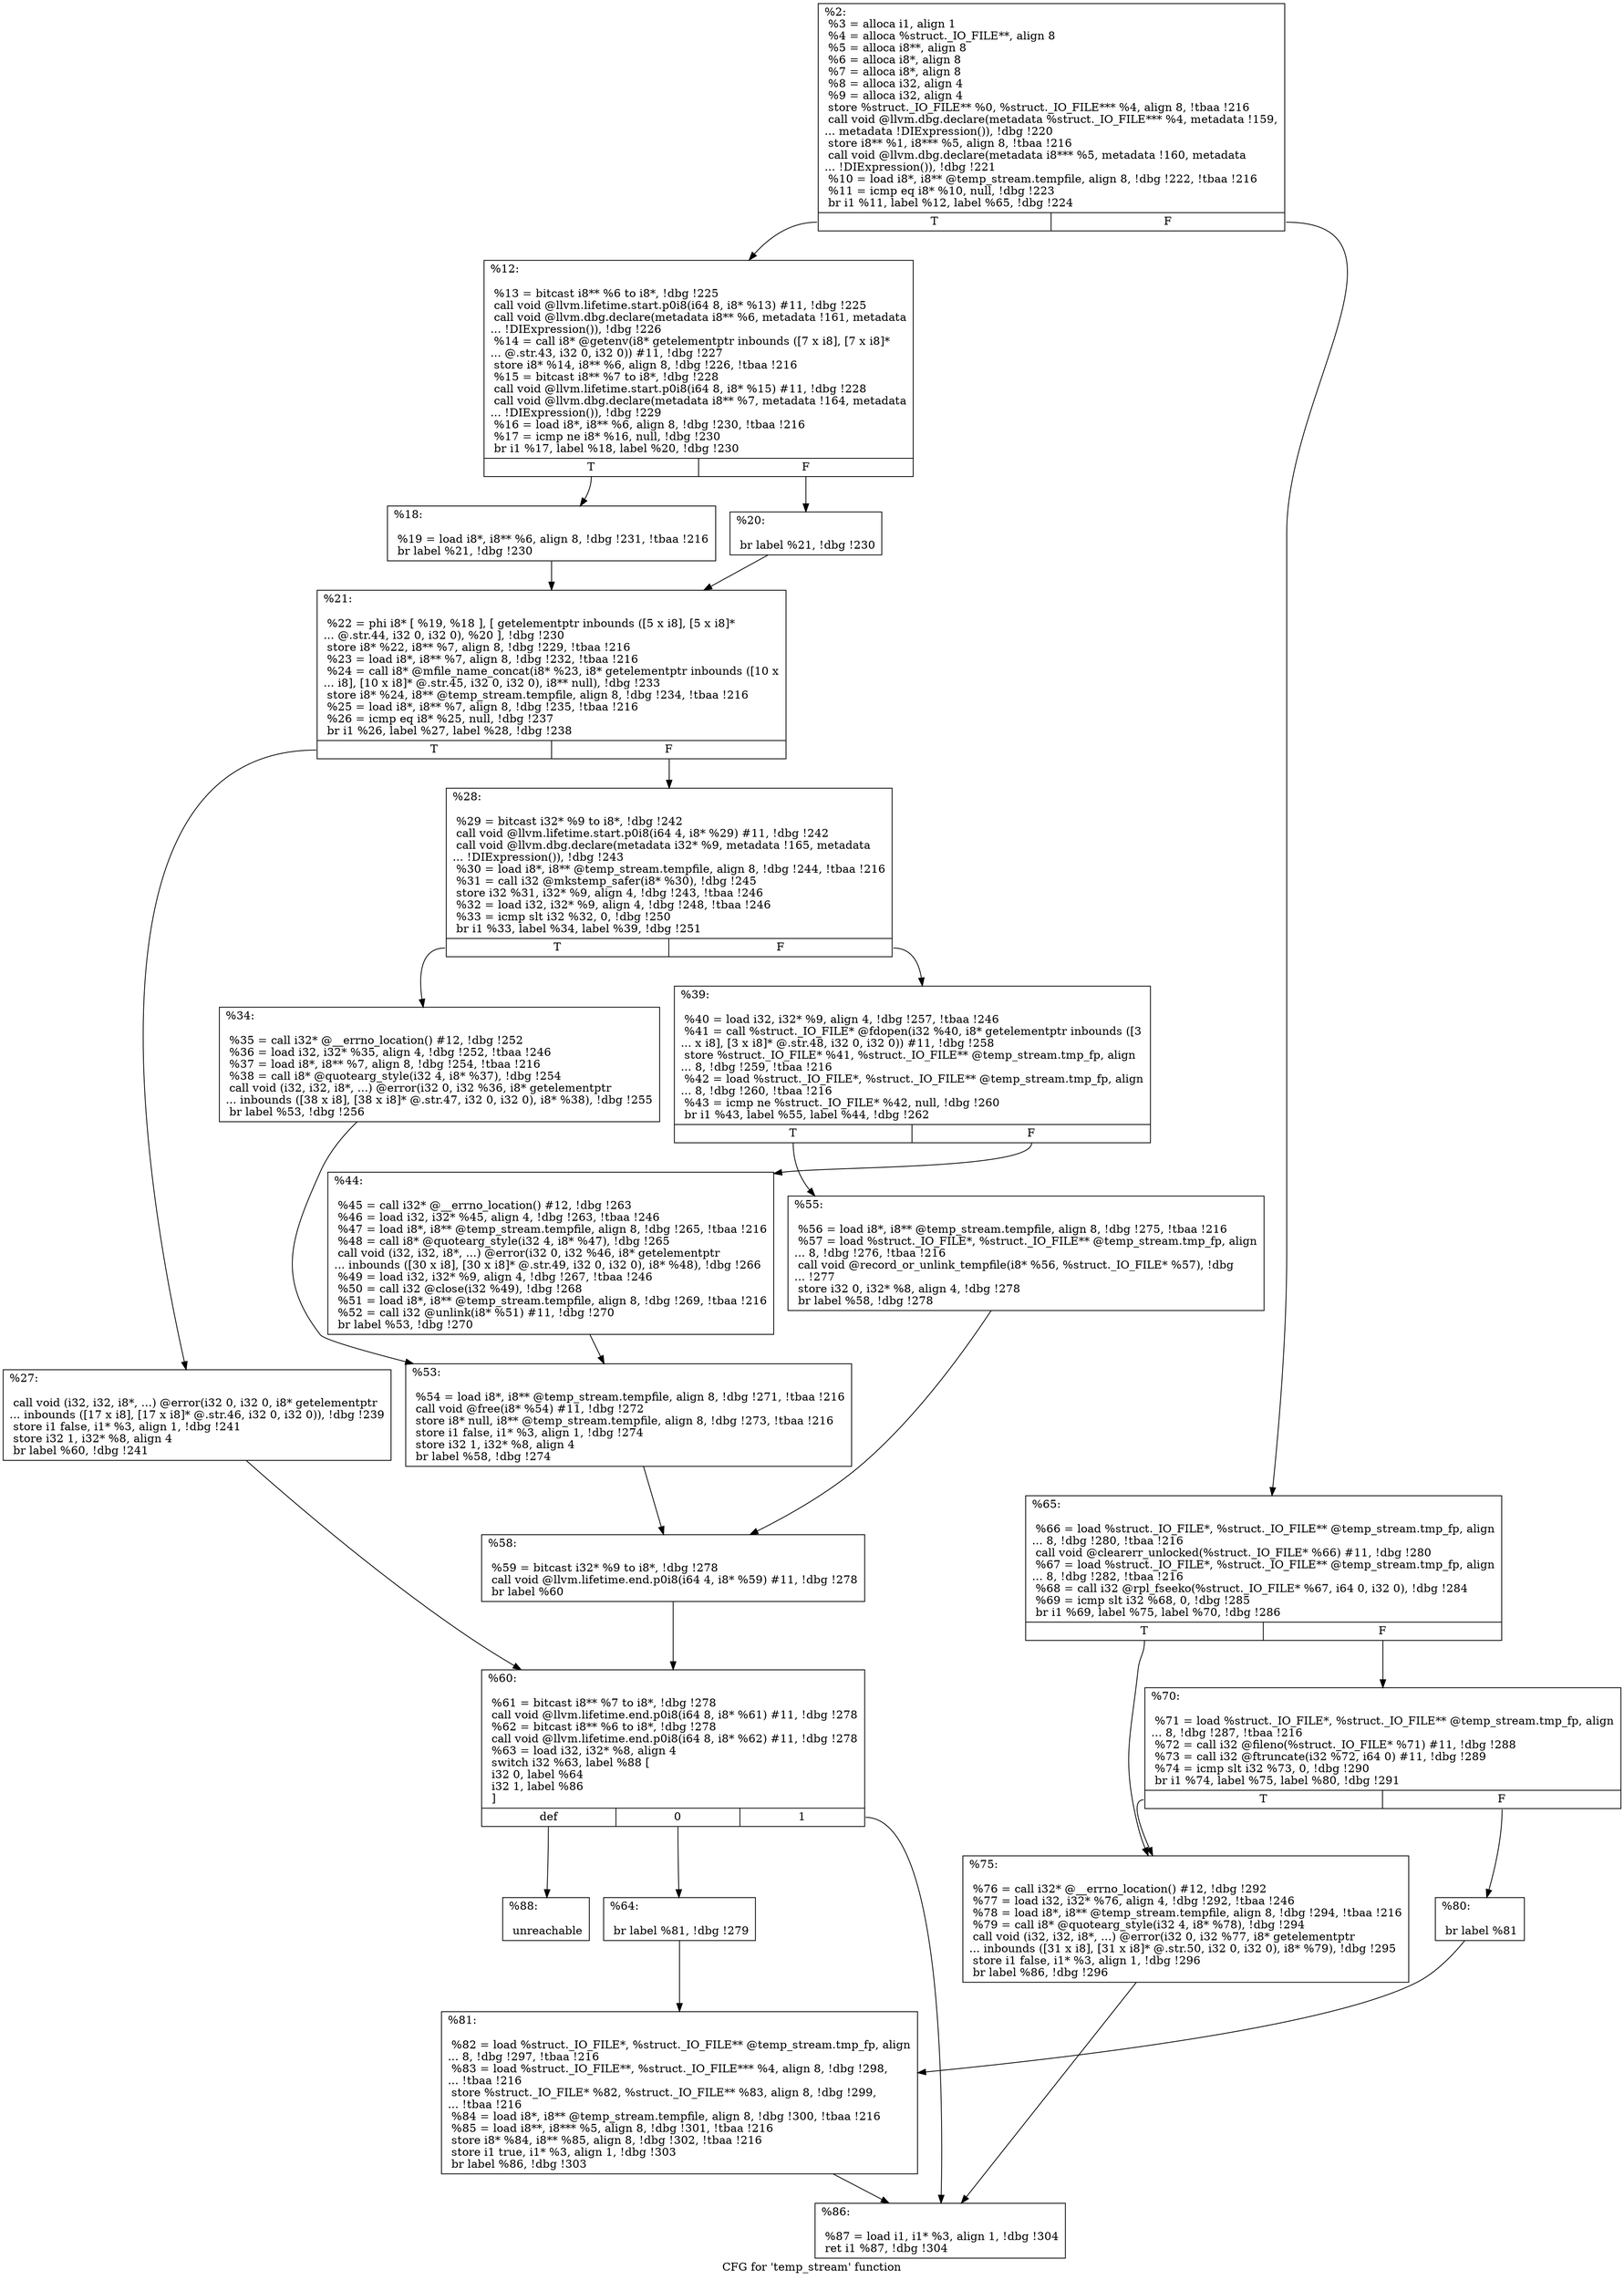 digraph "CFG for 'temp_stream' function" {
	label="CFG for 'temp_stream' function";

	Node0x2551ff0 [shape=record,label="{%2:\l  %3 = alloca i1, align 1\l  %4 = alloca %struct._IO_FILE**, align 8\l  %5 = alloca i8**, align 8\l  %6 = alloca i8*, align 8\l  %7 = alloca i8*, align 8\l  %8 = alloca i32, align 4\l  %9 = alloca i32, align 4\l  store %struct._IO_FILE** %0, %struct._IO_FILE*** %4, align 8, !tbaa !216\l  call void @llvm.dbg.declare(metadata %struct._IO_FILE*** %4, metadata !159,\l... metadata !DIExpression()), !dbg !220\l  store i8** %1, i8*** %5, align 8, !tbaa !216\l  call void @llvm.dbg.declare(metadata i8*** %5, metadata !160, metadata\l... !DIExpression()), !dbg !221\l  %10 = load i8*, i8** @temp_stream.tempfile, align 8, !dbg !222, !tbaa !216\l  %11 = icmp eq i8* %10, null, !dbg !223\l  br i1 %11, label %12, label %65, !dbg !224\l|{<s0>T|<s1>F}}"];
	Node0x2551ff0:s0 -> Node0x25520a0;
	Node0x2551ff0:s1 -> Node0x257c1b0;
	Node0x25520a0 [shape=record,label="{%12:\l\l  %13 = bitcast i8** %6 to i8*, !dbg !225\l  call void @llvm.lifetime.start.p0i8(i64 8, i8* %13) #11, !dbg !225\l  call void @llvm.dbg.declare(metadata i8** %6, metadata !161, metadata\l... !DIExpression()), !dbg !226\l  %14 = call i8* @getenv(i8* getelementptr inbounds ([7 x i8], [7 x i8]*\l... @.str.43, i32 0, i32 0)) #11, !dbg !227\l  store i8* %14, i8** %6, align 8, !dbg !226, !tbaa !216\l  %15 = bitcast i8** %7 to i8*, !dbg !228\l  call void @llvm.lifetime.start.p0i8(i64 8, i8* %15) #11, !dbg !228\l  call void @llvm.dbg.declare(metadata i8** %7, metadata !164, metadata\l... !DIExpression()), !dbg !229\l  %16 = load i8*, i8** %6, align 8, !dbg !230, !tbaa !216\l  %17 = icmp ne i8* %16, null, !dbg !230\l  br i1 %17, label %18, label %20, !dbg !230\l|{<s0>T|<s1>F}}"];
	Node0x25520a0:s0 -> Node0x25520f0;
	Node0x25520a0:s1 -> Node0x2552140;
	Node0x25520f0 [shape=record,label="{%18:\l\l  %19 = load i8*, i8** %6, align 8, !dbg !231, !tbaa !216\l  br label %21, !dbg !230\l}"];
	Node0x25520f0 -> Node0x2552190;
	Node0x2552140 [shape=record,label="{%20:\l\l  br label %21, !dbg !230\l}"];
	Node0x2552140 -> Node0x2552190;
	Node0x2552190 [shape=record,label="{%21:\l\l  %22 = phi i8* [ %19, %18 ], [ getelementptr inbounds ([5 x i8], [5 x i8]*\l... @.str.44, i32 0, i32 0), %20 ], !dbg !230\l  store i8* %22, i8** %7, align 8, !dbg !229, !tbaa !216\l  %23 = load i8*, i8** %7, align 8, !dbg !232, !tbaa !216\l  %24 = call i8* @mfile_name_concat(i8* %23, i8* getelementptr inbounds ([10 x\l... i8], [10 x i8]* @.str.45, i32 0, i32 0), i8** null), !dbg !233\l  store i8* %24, i8** @temp_stream.tempfile, align 8, !dbg !234, !tbaa !216\l  %25 = load i8*, i8** %7, align 8, !dbg !235, !tbaa !216\l  %26 = icmp eq i8* %25, null, !dbg !237\l  br i1 %26, label %27, label %28, !dbg !238\l|{<s0>T|<s1>F}}"];
	Node0x2552190:s0 -> Node0x25521e0;
	Node0x2552190:s1 -> Node0x2552230;
	Node0x25521e0 [shape=record,label="{%27:\l\l  call void (i32, i32, i8*, ...) @error(i32 0, i32 0, i8* getelementptr\l... inbounds ([17 x i8], [17 x i8]* @.str.46, i32 0, i32 0)), !dbg !239\l  store i1 false, i1* %3, align 1, !dbg !241\l  store i32 1, i32* %8, align 4\l  br label %60, !dbg !241\l}"];
	Node0x25521e0 -> Node0x257c110;
	Node0x2552230 [shape=record,label="{%28:\l\l  %29 = bitcast i32* %9 to i8*, !dbg !242\l  call void @llvm.lifetime.start.p0i8(i64 4, i8* %29) #11, !dbg !242\l  call void @llvm.dbg.declare(metadata i32* %9, metadata !165, metadata\l... !DIExpression()), !dbg !243\l  %30 = load i8*, i8** @temp_stream.tempfile, align 8, !dbg !244, !tbaa !216\l  %31 = call i32 @mkstemp_safer(i8* %30), !dbg !245\l  store i32 %31, i32* %9, align 4, !dbg !243, !tbaa !246\l  %32 = load i32, i32* %9, align 4, !dbg !248, !tbaa !246\l  %33 = icmp slt i32 %32, 0, !dbg !250\l  br i1 %33, label %34, label %39, !dbg !251\l|{<s0>T|<s1>F}}"];
	Node0x2552230:s0 -> Node0x2552280;
	Node0x2552230:s1 -> Node0x25522d0;
	Node0x2552280 [shape=record,label="{%34:\l\l  %35 = call i32* @__errno_location() #12, !dbg !252\l  %36 = load i32, i32* %35, align 4, !dbg !252, !tbaa !246\l  %37 = load i8*, i8** %7, align 8, !dbg !254, !tbaa !216\l  %38 = call i8* @quotearg_style(i32 4, i8* %37), !dbg !254\l  call void (i32, i32, i8*, ...) @error(i32 0, i32 %36, i8* getelementptr\l... inbounds ([38 x i8], [38 x i8]* @.str.47, i32 0, i32 0), i8* %38), !dbg !255\l  br label %53, !dbg !256\l}"];
	Node0x2552280 -> Node0x257c020;
	Node0x25522d0 [shape=record,label="{%39:\l\l  %40 = load i32, i32* %9, align 4, !dbg !257, !tbaa !246\l  %41 = call %struct._IO_FILE* @fdopen(i32 %40, i8* getelementptr inbounds ([3\l... x i8], [3 x i8]* @.str.48, i32 0, i32 0)) #11, !dbg !258\l  store %struct._IO_FILE* %41, %struct._IO_FILE** @temp_stream.tmp_fp, align\l... 8, !dbg !259, !tbaa !216\l  %42 = load %struct._IO_FILE*, %struct._IO_FILE** @temp_stream.tmp_fp, align\l... 8, !dbg !260, !tbaa !216\l  %43 = icmp ne %struct._IO_FILE* %42, null, !dbg !260\l  br i1 %43, label %55, label %44, !dbg !262\l|{<s0>T|<s1>F}}"];
	Node0x25522d0:s0 -> Node0x257c070;
	Node0x25522d0:s1 -> Node0x257bfd0;
	Node0x257bfd0 [shape=record,label="{%44:\l\l  %45 = call i32* @__errno_location() #12, !dbg !263\l  %46 = load i32, i32* %45, align 4, !dbg !263, !tbaa !246\l  %47 = load i8*, i8** @temp_stream.tempfile, align 8, !dbg !265, !tbaa !216\l  %48 = call i8* @quotearg_style(i32 4, i8* %47), !dbg !265\l  call void (i32, i32, i8*, ...) @error(i32 0, i32 %46, i8* getelementptr\l... inbounds ([30 x i8], [30 x i8]* @.str.49, i32 0, i32 0), i8* %48), !dbg !266\l  %49 = load i32, i32* %9, align 4, !dbg !267, !tbaa !246\l  %50 = call i32 @close(i32 %49), !dbg !268\l  %51 = load i8*, i8** @temp_stream.tempfile, align 8, !dbg !269, !tbaa !216\l  %52 = call i32 @unlink(i8* %51) #11, !dbg !270\l  br label %53, !dbg !270\l}"];
	Node0x257bfd0 -> Node0x257c020;
	Node0x257c020 [shape=record,label="{%53:\l\l  %54 = load i8*, i8** @temp_stream.tempfile, align 8, !dbg !271, !tbaa !216\l  call void @free(i8* %54) #11, !dbg !272\l  store i8* null, i8** @temp_stream.tempfile, align 8, !dbg !273, !tbaa !216\l  store i1 false, i1* %3, align 1, !dbg !274\l  store i32 1, i32* %8, align 4\l  br label %58, !dbg !274\l}"];
	Node0x257c020 -> Node0x257c0c0;
	Node0x257c070 [shape=record,label="{%55:\l\l  %56 = load i8*, i8** @temp_stream.tempfile, align 8, !dbg !275, !tbaa !216\l  %57 = load %struct._IO_FILE*, %struct._IO_FILE** @temp_stream.tmp_fp, align\l... 8, !dbg !276, !tbaa !216\l  call void @record_or_unlink_tempfile(i8* %56, %struct._IO_FILE* %57), !dbg\l... !277\l  store i32 0, i32* %8, align 4, !dbg !278\l  br label %58, !dbg !278\l}"];
	Node0x257c070 -> Node0x257c0c0;
	Node0x257c0c0 [shape=record,label="{%58:\l\l  %59 = bitcast i32* %9 to i8*, !dbg !278\l  call void @llvm.lifetime.end.p0i8(i64 4, i8* %59) #11, !dbg !278\l  br label %60\l}"];
	Node0x257c0c0 -> Node0x257c110;
	Node0x257c110 [shape=record,label="{%60:\l\l  %61 = bitcast i8** %7 to i8*, !dbg !278\l  call void @llvm.lifetime.end.p0i8(i64 8, i8* %61) #11, !dbg !278\l  %62 = bitcast i8** %6 to i8*, !dbg !278\l  call void @llvm.lifetime.end.p0i8(i64 8, i8* %62) #11, !dbg !278\l  %63 = load i32, i32* %8, align 4\l  switch i32 %63, label %88 [\l    i32 0, label %64\l    i32 1, label %86\l  ]\l|{<s0>def|<s1>0|<s2>1}}"];
	Node0x257c110:s0 -> Node0x257c390;
	Node0x257c110:s1 -> Node0x257c160;
	Node0x257c110:s2 -> Node0x257c340;
	Node0x257c160 [shape=record,label="{%64:\l\l  br label %81, !dbg !279\l}"];
	Node0x257c160 -> Node0x257c2f0;
	Node0x257c1b0 [shape=record,label="{%65:\l\l  %66 = load %struct._IO_FILE*, %struct._IO_FILE** @temp_stream.tmp_fp, align\l... 8, !dbg !280, !tbaa !216\l  call void @clearerr_unlocked(%struct._IO_FILE* %66) #11, !dbg !280\l  %67 = load %struct._IO_FILE*, %struct._IO_FILE** @temp_stream.tmp_fp, align\l... 8, !dbg !282, !tbaa !216\l  %68 = call i32 @rpl_fseeko(%struct._IO_FILE* %67, i64 0, i32 0), !dbg !284\l  %69 = icmp slt i32 %68, 0, !dbg !285\l  br i1 %69, label %75, label %70, !dbg !286\l|{<s0>T|<s1>F}}"];
	Node0x257c1b0:s0 -> Node0x257c250;
	Node0x257c1b0:s1 -> Node0x257c200;
	Node0x257c200 [shape=record,label="{%70:\l\l  %71 = load %struct._IO_FILE*, %struct._IO_FILE** @temp_stream.tmp_fp, align\l... 8, !dbg !287, !tbaa !216\l  %72 = call i32 @fileno(%struct._IO_FILE* %71) #11, !dbg !288\l  %73 = call i32 @ftruncate(i32 %72, i64 0) #11, !dbg !289\l  %74 = icmp slt i32 %73, 0, !dbg !290\l  br i1 %74, label %75, label %80, !dbg !291\l|{<s0>T|<s1>F}}"];
	Node0x257c200:s0 -> Node0x257c250;
	Node0x257c200:s1 -> Node0x257c2a0;
	Node0x257c250 [shape=record,label="{%75:\l\l  %76 = call i32* @__errno_location() #12, !dbg !292\l  %77 = load i32, i32* %76, align 4, !dbg !292, !tbaa !246\l  %78 = load i8*, i8** @temp_stream.tempfile, align 8, !dbg !294, !tbaa !216\l  %79 = call i8* @quotearg_style(i32 4, i8* %78), !dbg !294\l  call void (i32, i32, i8*, ...) @error(i32 0, i32 %77, i8* getelementptr\l... inbounds ([31 x i8], [31 x i8]* @.str.50, i32 0, i32 0), i8* %79), !dbg !295\l  store i1 false, i1* %3, align 1, !dbg !296\l  br label %86, !dbg !296\l}"];
	Node0x257c250 -> Node0x257c340;
	Node0x257c2a0 [shape=record,label="{%80:\l\l  br label %81\l}"];
	Node0x257c2a0 -> Node0x257c2f0;
	Node0x257c2f0 [shape=record,label="{%81:\l\l  %82 = load %struct._IO_FILE*, %struct._IO_FILE** @temp_stream.tmp_fp, align\l... 8, !dbg !297, !tbaa !216\l  %83 = load %struct._IO_FILE**, %struct._IO_FILE*** %4, align 8, !dbg !298,\l... !tbaa !216\l  store %struct._IO_FILE* %82, %struct._IO_FILE** %83, align 8, !dbg !299,\l... !tbaa !216\l  %84 = load i8*, i8** @temp_stream.tempfile, align 8, !dbg !300, !tbaa !216\l  %85 = load i8**, i8*** %5, align 8, !dbg !301, !tbaa !216\l  store i8* %84, i8** %85, align 8, !dbg !302, !tbaa !216\l  store i1 true, i1* %3, align 1, !dbg !303\l  br label %86, !dbg !303\l}"];
	Node0x257c2f0 -> Node0x257c340;
	Node0x257c340 [shape=record,label="{%86:\l\l  %87 = load i1, i1* %3, align 1, !dbg !304\l  ret i1 %87, !dbg !304\l}"];
	Node0x257c390 [shape=record,label="{%88:\l\l  unreachable\l}"];
}
